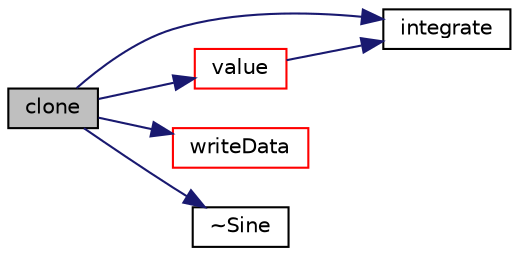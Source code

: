 digraph "clone"
{
  bgcolor="transparent";
  edge [fontname="Helvetica",fontsize="10",labelfontname="Helvetica",labelfontsize="10"];
  node [fontname="Helvetica",fontsize="10",shape=record];
  rankdir="LR";
  Node1 [label="clone",height=0.2,width=0.4,color="black", fillcolor="grey75", style="filled", fontcolor="black"];
  Node1 -> Node2 [color="midnightblue",fontsize="10",style="solid",fontname="Helvetica"];
  Node2 [label="integrate",height=0.2,width=0.4,color="black",URL="$a02316.html#ae25ae37c22ac835bbb5e36aea1038f8d",tooltip="Integrate between the two time values t1 and t2. "];
  Node1 -> Node3 [color="midnightblue",fontsize="10",style="solid",fontname="Helvetica"];
  Node3 [label="value",height=0.2,width=0.4,color="red",URL="$a02316.html#ae4d2db9a289943b3e739b4976bdd6f04",tooltip="Return value for time t. "];
  Node3 -> Node2 [color="midnightblue",fontsize="10",style="solid",fontname="Helvetica"];
  Node1 -> Node4 [color="midnightblue",fontsize="10",style="solid",fontname="Helvetica"];
  Node4 [label="writeData",height=0.2,width=0.4,color="red",URL="$a02316.html#a3f337a79b0eea9e1a8a6381894c6cdf9",tooltip="Write in dictionary format. "];
  Node1 -> Node5 [color="midnightblue",fontsize="10",style="solid",fontname="Helvetica"];
  Node5 [label="~Sine",height=0.2,width=0.4,color="black",URL="$a02316.html#a0d6cb52c25efb181389226a76868e426",tooltip="Destructor. "];
}
